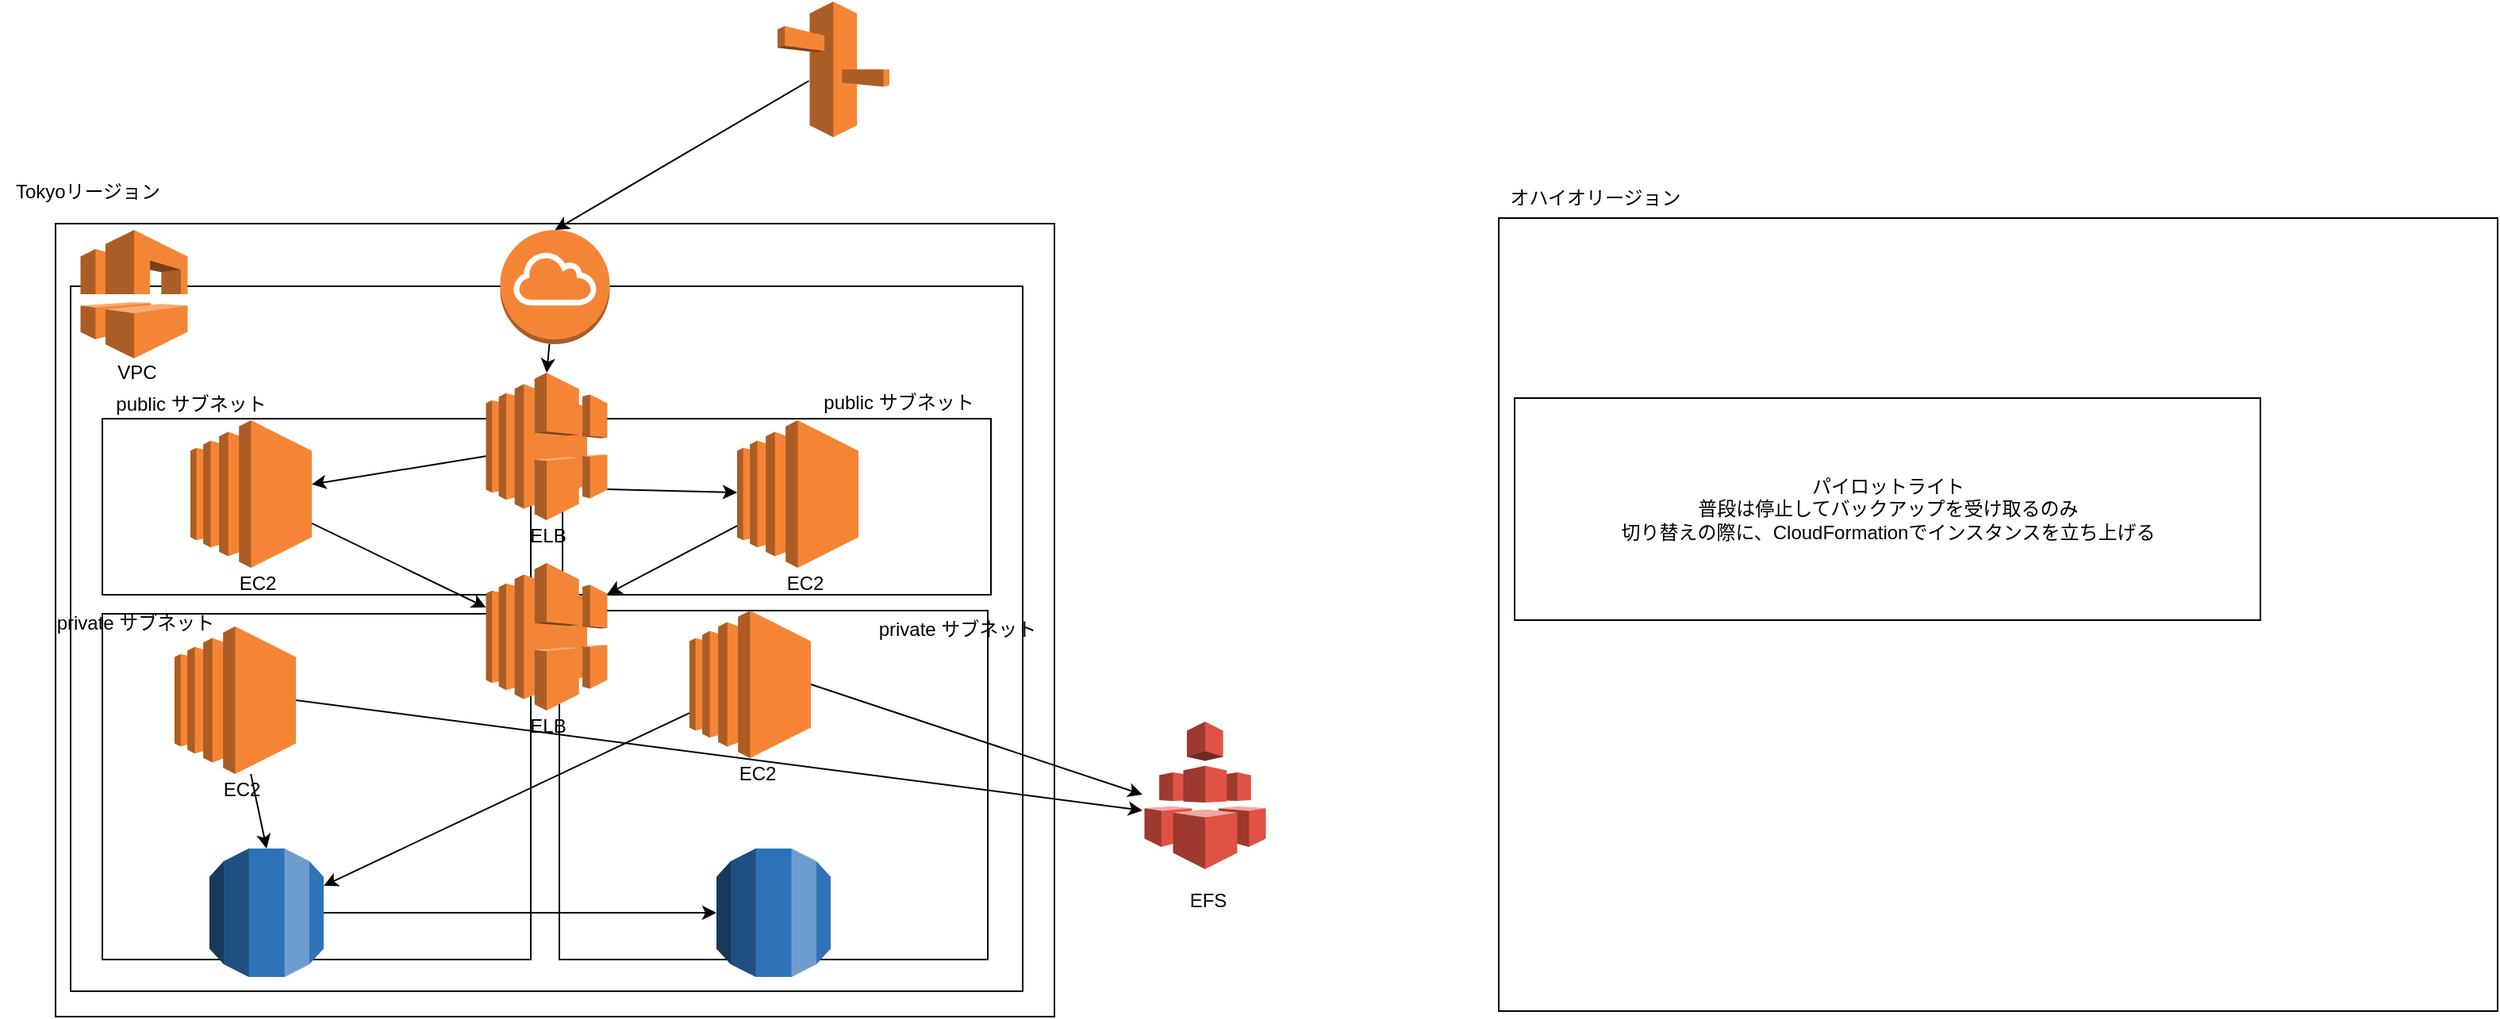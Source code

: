 <mxfile version="14.9.6" type="github">
  <diagram id="QUyE8v5l3m0KQwqVGexu" name="Page-1">
    <mxGraphModel dx="1113" dy="539" grid="1" gridSize="10" guides="1" tooltips="1" connect="1" arrows="1" fold="1" page="1" pageScale="1" pageWidth="827" pageHeight="1169" math="0" shadow="0">
      <root>
        <mxCell id="0" />
        <mxCell id="1" parent="0" />
        <mxCell id="ysgGS0lv6cpVvOyqmHyZ-9" value="" style="whiteSpace=wrap;html=1;align=left;" vertex="1" parent="1">
          <mxGeometry x="65" y="150" width="629.5" height="500" as="geometry" />
        </mxCell>
        <mxCell id="ysgGS0lv6cpVvOyqmHyZ-21" value="" style="whiteSpace=wrap;html=1;align=left;" vertex="1" parent="1">
          <mxGeometry x="74.5" y="189.5" width="600" height="444.5" as="geometry" />
        </mxCell>
        <mxCell id="ysgGS0lv6cpVvOyqmHyZ-28" value="" style="whiteSpace=wrap;html=1;align=left;" vertex="1" parent="1">
          <mxGeometry x="384.5" y="273" width="270" height="111" as="geometry" />
        </mxCell>
        <mxCell id="ysgGS0lv6cpVvOyqmHyZ-3" value="Tokyoリージョン" style="text;html=1;align=center;verticalAlign=middle;resizable=0;points=[];autosize=1;strokeColor=none;" vertex="1" parent="1">
          <mxGeometry x="30" y="120" width="110" height="20" as="geometry" />
        </mxCell>
        <mxCell id="ysgGS0lv6cpVvOyqmHyZ-19" value="" style="outlineConnect=0;dashed=0;verticalLabelPosition=bottom;verticalAlign=top;align=center;html=1;shape=mxgraph.aws3.internet_gateway;fillColor=#F58536;gradientColor=none;" vertex="1" parent="1">
          <mxGeometry x="345.25" y="154" width="69" height="72" as="geometry" />
        </mxCell>
        <mxCell id="ysgGS0lv6cpVvOyqmHyZ-23" value="" style="whiteSpace=wrap;html=1;align=left;" vertex="1" parent="1">
          <mxGeometry x="94.5" y="273" width="270" height="111" as="geometry" />
        </mxCell>
        <mxCell id="ysgGS0lv6cpVvOyqmHyZ-18" value="" style="group" vertex="1" connectable="0" parent="1">
          <mxGeometry x="82.5" y="153" width="67.5" height="101" as="geometry" />
        </mxCell>
        <mxCell id="ysgGS0lv6cpVvOyqmHyZ-17" value="VPC" style="text;html=1;align=center;verticalAlign=middle;resizable=0;points=[];autosize=1;strokeColor=none;" vertex="1" parent="ysgGS0lv6cpVvOyqmHyZ-18">
          <mxGeometry x="13.75" y="81" width="40" height="20" as="geometry" />
        </mxCell>
        <mxCell id="ysgGS0lv6cpVvOyqmHyZ-27" value="" style="group" vertex="1" connectable="0" parent="1">
          <mxGeometry x="336.25" y="244" width="76.5" height="113" as="geometry" />
        </mxCell>
        <mxCell id="ysgGS0lv6cpVvOyqmHyZ-14" value="ELB" style="text;html=1;align=center;verticalAlign=middle;resizable=0;points=[];autosize=1;strokeColor=none;" vertex="1" parent="ysgGS0lv6cpVvOyqmHyZ-27">
          <mxGeometry x="18.25" y="93" width="40" height="20" as="geometry" />
        </mxCell>
        <mxCell id="ysgGS0lv6cpVvOyqmHyZ-8" value="" style="outlineConnect=0;dashed=0;verticalLabelPosition=bottom;verticalAlign=top;align=center;html=1;shape=mxgraph.aws3.elastic_load_balancing;fillColor=#F58536;gradientColor=none;" vertex="1" parent="ysgGS0lv6cpVvOyqmHyZ-27">
          <mxGeometry width="76.5" height="93" as="geometry" />
        </mxCell>
        <mxCell id="ysgGS0lv6cpVvOyqmHyZ-15" value="" style="edgeStyle=none;rounded=0;orthogonalLoop=1;jettySize=auto;html=1;" edge="1" parent="ysgGS0lv6cpVvOyqmHyZ-27" source="ysgGS0lv6cpVvOyqmHyZ-14" target="ysgGS0lv6cpVvOyqmHyZ-8">
          <mxGeometry x="375" y="170" as="geometry" />
        </mxCell>
        <mxCell id="ysgGS0lv6cpVvOyqmHyZ-29" value="" style="whiteSpace=wrap;html=1;align=left;" vertex="1" parent="1">
          <mxGeometry x="94.5" y="396" width="270" height="218" as="geometry" />
        </mxCell>
        <mxCell id="ysgGS0lv6cpVvOyqmHyZ-31" style="edgeStyle=none;rounded=0;orthogonalLoop=1;jettySize=auto;html=1;entryX=0.5;entryY=0;entryDx=0;entryDy=0;entryPerimeter=0;" edge="1" parent="1" source="ysgGS0lv6cpVvOyqmHyZ-2" target="ysgGS0lv6cpVvOyqmHyZ-36">
          <mxGeometry relative="1" as="geometry">
            <mxPoint x="734.5" y="344" as="targetPoint" />
          </mxGeometry>
        </mxCell>
        <mxCell id="ysgGS0lv6cpVvOyqmHyZ-10" value="EC2" style="text;html=1;align=center;verticalAlign=middle;resizable=0;points=[];autosize=1;strokeColor=none;" vertex="1" parent="1">
          <mxGeometry x="612.5" y="497" width="40" height="20" as="geometry" />
        </mxCell>
        <mxCell id="ysgGS0lv6cpVvOyqmHyZ-11" value="" style="edgeStyle=none;rounded=0;orthogonalLoop=1;jettySize=auto;html=1;" edge="1" parent="1" source="ysgGS0lv6cpVvOyqmHyZ-8" target="ysgGS0lv6cpVvOyqmHyZ-52">
          <mxGeometry x="587.5" y="404" as="geometry" />
        </mxCell>
        <mxCell id="ysgGS0lv6cpVvOyqmHyZ-30" value="" style="whiteSpace=wrap;html=1;align=left;" vertex="1" parent="1">
          <mxGeometry x="382.5" y="394" width="270" height="220" as="geometry" />
        </mxCell>
        <mxCell id="ysgGS0lv6cpVvOyqmHyZ-34" value="" style="group" vertex="1" connectable="0" parent="1">
          <mxGeometry x="140" y="404" width="76.5" height="113" as="geometry" />
        </mxCell>
        <mxCell id="ysgGS0lv6cpVvOyqmHyZ-2" value="" style="outlineConnect=0;dashed=0;verticalLabelPosition=bottom;verticalAlign=top;align=center;html=1;shape=mxgraph.aws3.ec2;fillColor=#F58534;gradientColor=none;" vertex="1" parent="ysgGS0lv6cpVvOyqmHyZ-34">
          <mxGeometry width="76.5" height="93" as="geometry" />
        </mxCell>
        <mxCell id="ysgGS0lv6cpVvOyqmHyZ-33" value="EC2" style="text;html=1;align=center;verticalAlign=middle;resizable=0;points=[];autosize=1;strokeColor=none;" vertex="1" parent="ysgGS0lv6cpVvOyqmHyZ-34">
          <mxGeometry x="22" y="93" width="40" height="20" as="geometry" />
        </mxCell>
        <mxCell id="ysgGS0lv6cpVvOyqmHyZ-36" value="" style="outlineConnect=0;dashed=0;verticalLabelPosition=bottom;verticalAlign=top;align=center;html=1;shape=mxgraph.aws3.rds;fillColor=#2E73B8;gradientColor=none;" vertex="1" parent="1">
          <mxGeometry x="162" y="544" width="72" height="81" as="geometry" />
        </mxCell>
        <mxCell id="ysgGS0lv6cpVvOyqmHyZ-37" value="" style="group" vertex="1" connectable="0" parent="1">
          <mxGeometry x="464.5" y="394" width="76.5" height="113" as="geometry" />
        </mxCell>
        <mxCell id="ysgGS0lv6cpVvOyqmHyZ-38" value="" style="outlineConnect=0;dashed=0;verticalLabelPosition=bottom;verticalAlign=top;align=center;html=1;shape=mxgraph.aws3.ec2;fillColor=#F58534;gradientColor=none;" vertex="1" parent="ysgGS0lv6cpVvOyqmHyZ-37">
          <mxGeometry width="76.5" height="93" as="geometry" />
        </mxCell>
        <mxCell id="ysgGS0lv6cpVvOyqmHyZ-39" value="EC2" style="text;html=1;align=center;verticalAlign=middle;resizable=0;points=[];autosize=1;strokeColor=none;" vertex="1" parent="ysgGS0lv6cpVvOyqmHyZ-37">
          <mxGeometry x="22" y="93" width="40" height="20" as="geometry" />
        </mxCell>
        <mxCell id="ysgGS0lv6cpVvOyqmHyZ-40" value="" style="outlineConnect=0;dashed=0;verticalLabelPosition=bottom;verticalAlign=top;align=center;html=1;shape=mxgraph.aws3.rds;fillColor=#2E73B8;gradientColor=none;" vertex="1" parent="1">
          <mxGeometry x="481.5" y="544" width="72" height="81" as="geometry" />
        </mxCell>
        <mxCell id="ysgGS0lv6cpVvOyqmHyZ-41" value="" style="edgeStyle=none;rounded=0;orthogonalLoop=1;jettySize=auto;html=1;exitX=1;exitY=0.79;exitDx=0;exitDy=0;exitPerimeter=0;" edge="1" parent="1" source="ysgGS0lv6cpVvOyqmHyZ-8" target="ysgGS0lv6cpVvOyqmHyZ-55">
          <mxGeometry x="597.5" y="414" as="geometry">
            <mxPoint x="346.25" y="363.889" as="sourcePoint" />
            <mxPoint x="226.5" y="437.111" as="targetPoint" />
          </mxGeometry>
        </mxCell>
        <mxCell id="ysgGS0lv6cpVvOyqmHyZ-43" value="" style="group" vertex="1" connectable="0" parent="1">
          <mxGeometry x="751.25" y="464" width="76.5" height="123" as="geometry" />
        </mxCell>
        <mxCell id="ysgGS0lv6cpVvOyqmHyZ-35" value="" style="outlineConnect=0;dashed=0;verticalLabelPosition=bottom;verticalAlign=top;align=center;html=1;shape=mxgraph.aws3.efs;fillColor=#E05243;gradientColor=none;" vertex="1" parent="ysgGS0lv6cpVvOyqmHyZ-43">
          <mxGeometry width="76.5" height="93" as="geometry" />
        </mxCell>
        <mxCell id="ysgGS0lv6cpVvOyqmHyZ-42" value="EFS" style="text;html=1;align=center;verticalAlign=middle;resizable=0;points=[];autosize=1;strokeColor=none;" vertex="1" parent="ysgGS0lv6cpVvOyqmHyZ-43">
          <mxGeometry x="19.75" y="103" width="40" height="20" as="geometry" />
        </mxCell>
        <mxCell id="ysgGS0lv6cpVvOyqmHyZ-44" value="" style="edgeStyle=none;rounded=0;orthogonalLoop=1;jettySize=auto;html=1;" edge="1" parent="1" source="ysgGS0lv6cpVvOyqmHyZ-38" target="ysgGS0lv6cpVvOyqmHyZ-36">
          <mxGeometry x="607.5" y="424" as="geometry">
            <mxPoint x="422.75" y="367.47" as="sourcePoint" />
            <mxPoint x="474.5" y="415.212" as="targetPoint" />
          </mxGeometry>
        </mxCell>
        <mxCell id="ysgGS0lv6cpVvOyqmHyZ-45" value="" style="edgeStyle=none;rounded=0;orthogonalLoop=1;jettySize=auto;html=1;" edge="1" parent="1" source="ysgGS0lv6cpVvOyqmHyZ-36" target="ysgGS0lv6cpVvOyqmHyZ-40">
          <mxGeometry x="617.5" y="540.51" as="geometry">
            <mxPoint x="474.5" y="575.084" as="sourcePoint" />
            <mxPoint x="244" y="683.999" as="targetPoint" />
          </mxGeometry>
        </mxCell>
        <mxCell id="ysgGS0lv6cpVvOyqmHyZ-46" value="" style="edgeStyle=none;rounded=0;orthogonalLoop=1;jettySize=auto;html=1;entryX=0.5;entryY=0;entryDx=0;entryDy=0;entryPerimeter=0;" edge="1" parent="1" source="ysgGS0lv6cpVvOyqmHyZ-19" target="ysgGS0lv6cpVvOyqmHyZ-8">
          <mxGeometry x="607.5" y="424" as="geometry">
            <mxPoint x="422.75" y="367.47" as="sourcePoint" />
            <mxPoint x="474.5" y="415.212" as="targetPoint" />
          </mxGeometry>
        </mxCell>
        <mxCell id="ysgGS0lv6cpVvOyqmHyZ-51" value="" style="group" vertex="1" connectable="0" parent="1">
          <mxGeometry x="150" y="274" width="76.5" height="113" as="geometry" />
        </mxCell>
        <mxCell id="ysgGS0lv6cpVvOyqmHyZ-52" value="" style="outlineConnect=0;dashed=0;verticalLabelPosition=bottom;verticalAlign=top;align=center;html=1;shape=mxgraph.aws3.ec2;fillColor=#F58534;gradientColor=none;" vertex="1" parent="ysgGS0lv6cpVvOyqmHyZ-51">
          <mxGeometry width="76.5" height="93" as="geometry" />
        </mxCell>
        <mxCell id="ysgGS0lv6cpVvOyqmHyZ-53" value="EC2" style="text;html=1;align=center;verticalAlign=middle;resizable=0;points=[];autosize=1;strokeColor=none;" vertex="1" parent="ysgGS0lv6cpVvOyqmHyZ-51">
          <mxGeometry x="22" y="93" width="40" height="20" as="geometry" />
        </mxCell>
        <mxCell id="ysgGS0lv6cpVvOyqmHyZ-54" value="" style="group" vertex="1" connectable="0" parent="1">
          <mxGeometry x="494.5" y="274" width="76.5" height="113" as="geometry" />
        </mxCell>
        <mxCell id="ysgGS0lv6cpVvOyqmHyZ-55" value="" style="outlineConnect=0;dashed=0;verticalLabelPosition=bottom;verticalAlign=top;align=center;html=1;shape=mxgraph.aws3.ec2;fillColor=#F58534;gradientColor=none;" vertex="1" parent="ysgGS0lv6cpVvOyqmHyZ-54">
          <mxGeometry width="76.5" height="93" as="geometry" />
        </mxCell>
        <mxCell id="ysgGS0lv6cpVvOyqmHyZ-56" value="EC2" style="text;html=1;align=center;verticalAlign=middle;resizable=0;points=[];autosize=1;strokeColor=none;" vertex="1" parent="ysgGS0lv6cpVvOyqmHyZ-54">
          <mxGeometry x="22" y="93" width="40" height="20" as="geometry" />
        </mxCell>
        <mxCell id="ysgGS0lv6cpVvOyqmHyZ-7" value="" style="outlineConnect=0;dashed=0;verticalLabelPosition=bottom;verticalAlign=top;align=center;html=1;shape=mxgraph.aws3.vpc;fillColor=#F58536;gradientColor=none;" vertex="1" parent="1">
          <mxGeometry x="80.75" y="154" width="67.5" height="81" as="geometry" />
        </mxCell>
        <mxCell id="ysgGS0lv6cpVvOyqmHyZ-57" value="" style="group" vertex="1" connectable="0" parent="1">
          <mxGeometry x="336.25" y="364" width="76.5" height="113" as="geometry" />
        </mxCell>
        <mxCell id="ysgGS0lv6cpVvOyqmHyZ-58" value="ELB" style="text;html=1;align=center;verticalAlign=middle;resizable=0;points=[];autosize=1;strokeColor=none;" vertex="1" parent="ysgGS0lv6cpVvOyqmHyZ-57">
          <mxGeometry x="18.25" y="93" width="40" height="20" as="geometry" />
        </mxCell>
        <mxCell id="ysgGS0lv6cpVvOyqmHyZ-59" value="" style="outlineConnect=0;dashed=0;verticalLabelPosition=bottom;verticalAlign=top;align=center;html=1;shape=mxgraph.aws3.elastic_load_balancing;fillColor=#F58536;gradientColor=none;" vertex="1" parent="ysgGS0lv6cpVvOyqmHyZ-57">
          <mxGeometry width="76.5" height="93" as="geometry" />
        </mxCell>
        <mxCell id="ysgGS0lv6cpVvOyqmHyZ-60" value="" style="edgeStyle=none;rounded=0;orthogonalLoop=1;jettySize=auto;html=1;" edge="1" parent="ysgGS0lv6cpVvOyqmHyZ-57" source="ysgGS0lv6cpVvOyqmHyZ-58" target="ysgGS0lv6cpVvOyqmHyZ-59">
          <mxGeometry x="375" y="170" as="geometry" />
        </mxCell>
        <mxCell id="ysgGS0lv6cpVvOyqmHyZ-61" value="" style="edgeStyle=none;rounded=0;orthogonalLoop=1;jettySize=auto;html=1;" edge="1" parent="1" source="ysgGS0lv6cpVvOyqmHyZ-52" target="ysgGS0lv6cpVvOyqmHyZ-59">
          <mxGeometry x="597.5" y="414" as="geometry">
            <mxPoint x="346.25" y="306.661" as="sourcePoint" />
            <mxPoint x="236.5" y="324.339" as="targetPoint" />
          </mxGeometry>
        </mxCell>
        <mxCell id="ysgGS0lv6cpVvOyqmHyZ-62" value="" style="edgeStyle=none;rounded=0;orthogonalLoop=1;jettySize=auto;html=1;entryX=1;entryY=0.21;entryDx=0;entryDy=0;entryPerimeter=0;" edge="1" parent="1" source="ysgGS0lv6cpVvOyqmHyZ-55" target="ysgGS0lv6cpVvOyqmHyZ-59">
          <mxGeometry x="617.5" y="434" as="geometry">
            <mxPoint x="474.5" y="468.574" as="sourcePoint" />
            <mxPoint x="244" y="577.489" as="targetPoint" />
          </mxGeometry>
        </mxCell>
        <mxCell id="ysgGS0lv6cpVvOyqmHyZ-64" value="" style="edgeStyle=none;rounded=0;orthogonalLoop=1;jettySize=auto;html=1;exitX=1;exitY=0.5;exitDx=0;exitDy=0;exitPerimeter=0;" edge="1" parent="1" source="ysgGS0lv6cpVvOyqmHyZ-38">
          <mxGeometry x="617.5" y="434" as="geometry">
            <mxPoint x="474.5" y="468.574" as="sourcePoint" />
            <mxPoint x="750" y="510" as="targetPoint" />
          </mxGeometry>
        </mxCell>
        <mxCell id="ysgGS0lv6cpVvOyqmHyZ-65" value="" style="edgeStyle=none;rounded=0;orthogonalLoop=1;jettySize=auto;html=1;exitX=1;exitY=0.5;exitDx=0;exitDy=0;exitPerimeter=0;" edge="1" parent="1" source="ysgGS0lv6cpVvOyqmHyZ-2">
          <mxGeometry x="627.5" y="444" as="geometry">
            <mxPoint x="551" y="450.5" as="sourcePoint" />
            <mxPoint x="750" y="520" as="targetPoint" />
          </mxGeometry>
        </mxCell>
        <mxCell id="ysgGS0lv6cpVvOyqmHyZ-67" value="public サブネット" style="text;html=1;align=center;verticalAlign=middle;resizable=0;points=[];autosize=1;strokeColor=none;" vertex="1" parent="1">
          <mxGeometry x="94.5" y="254" width="110" height="20" as="geometry" />
        </mxCell>
        <mxCell id="ysgGS0lv6cpVvOyqmHyZ-69" value="public サブネット" style="text;html=1;align=center;verticalAlign=middle;resizable=0;points=[];autosize=1;strokeColor=none;" vertex="1" parent="1">
          <mxGeometry x="541" y="253" width="110" height="20" as="geometry" />
        </mxCell>
        <mxCell id="ysgGS0lv6cpVvOyqmHyZ-70" value="private サブネット" style="text;html=1;align=center;verticalAlign=middle;resizable=0;points=[];autosize=1;strokeColor=none;" vertex="1" parent="1">
          <mxGeometry x="59.5" y="392" width="110" height="20" as="geometry" />
        </mxCell>
        <mxCell id="ysgGS0lv6cpVvOyqmHyZ-71" value="private サブネット" style="text;html=1;align=center;verticalAlign=middle;resizable=0;points=[];autosize=1;strokeColor=none;" vertex="1" parent="1">
          <mxGeometry x="577.5" y="396" width="110" height="20" as="geometry" />
        </mxCell>
        <mxCell id="ysgGS0lv6cpVvOyqmHyZ-76" value="" style="group" vertex="1" connectable="0" parent="1">
          <mxGeometry x="974.5" y="120" width="629.5" height="526.5" as="geometry" />
        </mxCell>
        <mxCell id="ysgGS0lv6cpVvOyqmHyZ-72" value="" style="whiteSpace=wrap;html=1;align=left;" vertex="1" parent="ysgGS0lv6cpVvOyqmHyZ-76">
          <mxGeometry y="26.5" width="629.5" height="500" as="geometry" />
        </mxCell>
        <mxCell id="ysgGS0lv6cpVvOyqmHyZ-75" value="オハイオリージョン" style="text;html=1;align=center;verticalAlign=middle;resizable=0;points=[];autosize=1;strokeColor=none;" vertex="1" parent="ysgGS0lv6cpVvOyqmHyZ-76">
          <mxGeometry y="4" width="120" height="20" as="geometry" />
        </mxCell>
        <mxCell id="ysgGS0lv6cpVvOyqmHyZ-77" value="パイロットライト&lt;br&gt;普段は停止してバックアップを受け取るのみ&lt;br&gt;切り替えの際に、CloudFormationでインスタンスを立ち上げる" style="whiteSpace=wrap;html=1;" vertex="1" parent="ysgGS0lv6cpVvOyqmHyZ-76">
          <mxGeometry x="10" y="140" width="470" height="140" as="geometry" />
        </mxCell>
        <mxCell id="ysgGS0lv6cpVvOyqmHyZ-78" value="" style="outlineConnect=0;dashed=0;verticalLabelPosition=bottom;verticalAlign=top;align=center;html=1;shape=mxgraph.aws3.route_53;fillColor=#F58536;gradientColor=none;" vertex="1" parent="1">
          <mxGeometry x="520" y="10" width="70.5" height="85.5" as="geometry" />
        </mxCell>
        <mxCell id="ysgGS0lv6cpVvOyqmHyZ-79" value="" style="edgeStyle=none;rounded=0;orthogonalLoop=1;jettySize=auto;html=1;entryX=0.5;entryY=0;entryDx=0;entryDy=0;entryPerimeter=0;" edge="1" parent="1" target="ysgGS0lv6cpVvOyqmHyZ-19">
          <mxGeometry x="791" y="167.34" as="geometry">
            <mxPoint x="539.75" y="60.001" as="sourcePoint" />
            <mxPoint x="430" y="77.679" as="targetPoint" />
          </mxGeometry>
        </mxCell>
      </root>
    </mxGraphModel>
  </diagram>
</mxfile>

